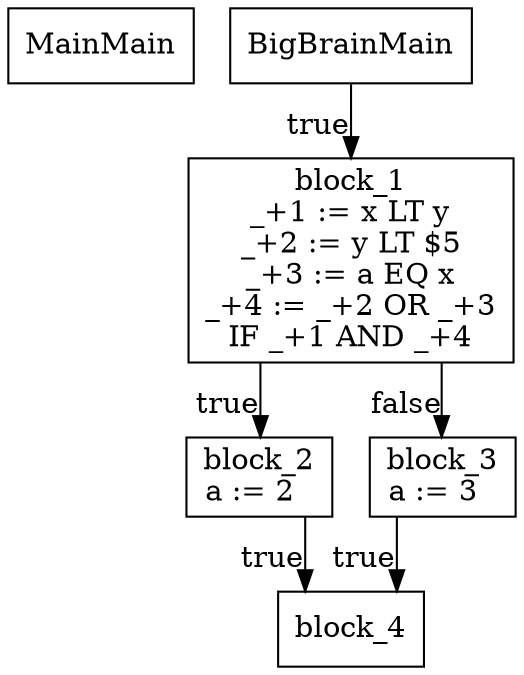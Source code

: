 digraph {
  graph [splines=ortho]
  node [shape=box]
  MainMain [label="MainMain\n"];
  BigBrainMain [label="BigBrainMain\n"];
  BigBrainMain -> block_1[xlabel="true"];
  block_1 [label="block_1\n_+1 := x LT y\n_+2 := y LT $5\n_+3 := a EQ x\n_+4 := _+2 OR _+3\nIF _+1 AND _+4\n"];
  block_1 -> block_2[xlabel="true"];
  block_2 [label="block_2\na := 2  \n"];
  block_2 -> block_4[xlabel="true"];
  block_4 [label="block_4\n"];
  block_1 -> block_3[xlabel="false"];
  block_3 [label="block_3\na := 3  \n"];
  block_3 -> block_4[xlabel="true"];
}